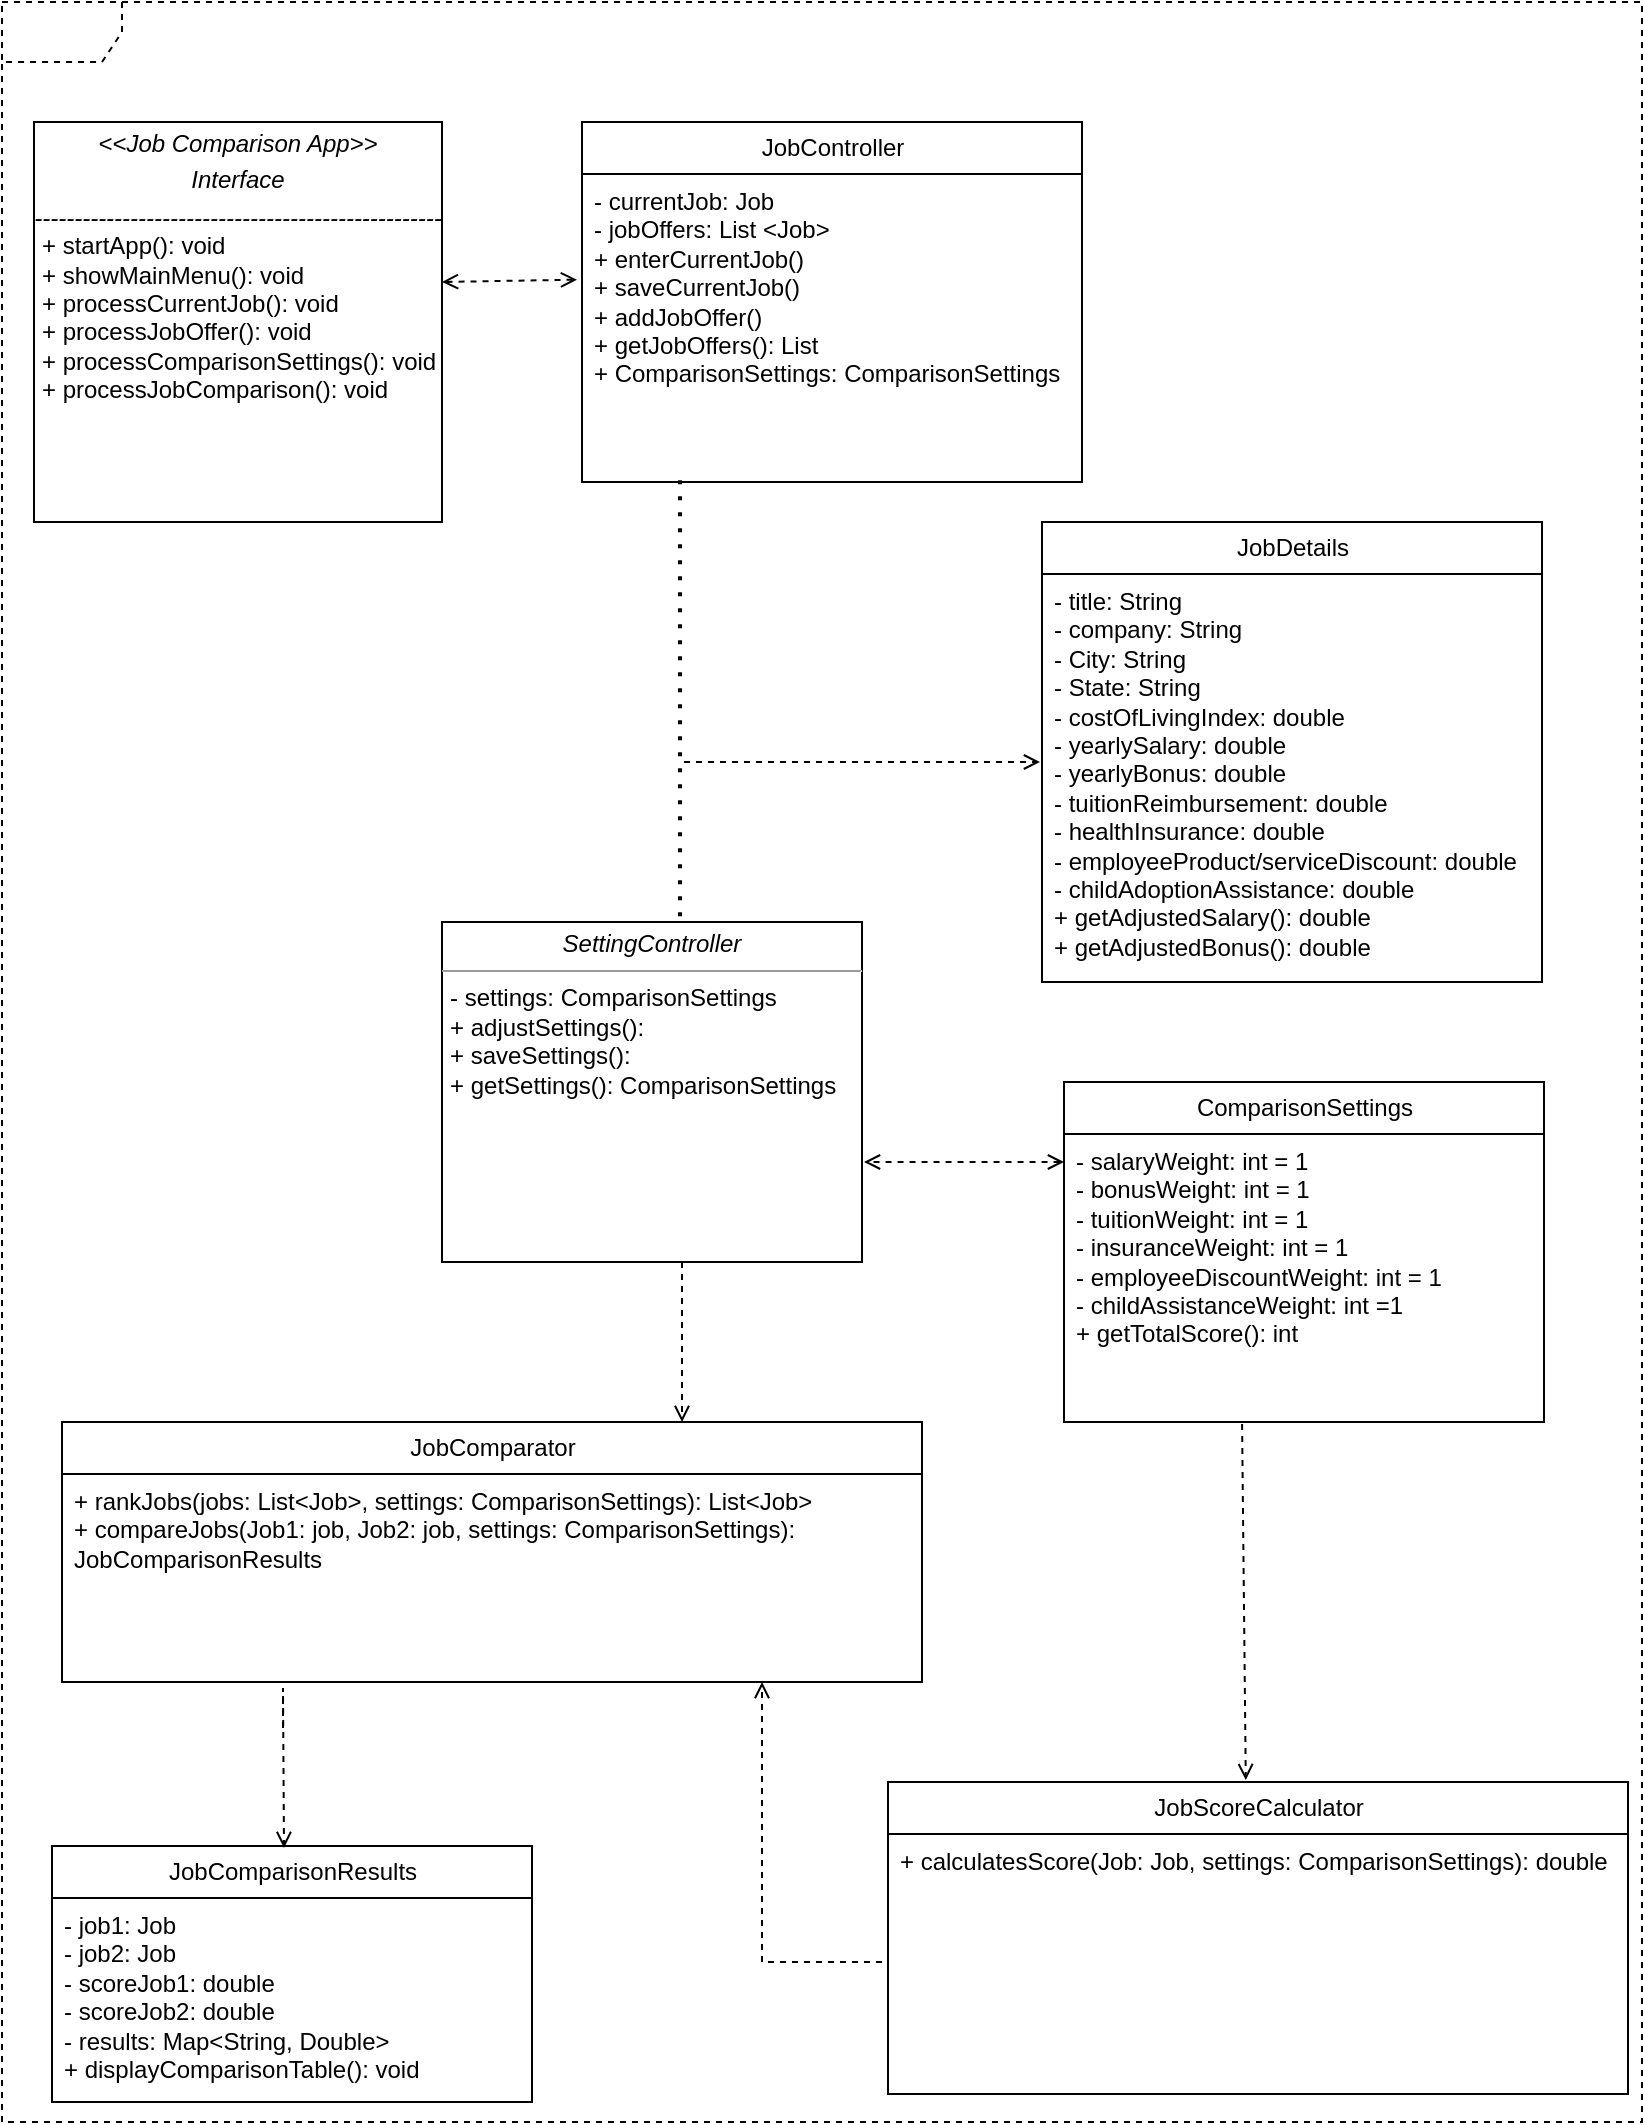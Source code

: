 <mxfile version="26.0.10">
  <diagram name="Page-1" id="c4acf3e9-155e-7222-9cf6-157b1a14988f">
    <mxGraphModel dx="2074" dy="761" grid="1" gridSize="10" guides="1" tooltips="1" connect="1" arrows="1" fold="1" page="1" pageScale="1" pageWidth="850" pageHeight="1100" background="none" math="0" shadow="0">
      <root>
        <mxCell id="0" />
        <mxCell id="1" parent="0" />
        <mxCell id="17acba5748e5396b-1" value="" style="shape=umlFrame;whiteSpace=wrap;html=1;rounded=0;shadow=0;comic=0;labelBackgroundColor=none;strokeWidth=1;fontFamily=Verdana;fontSize=10;align=center;dashed=1;" parent="1" vertex="1">
          <mxGeometry x="20" y="20" width="820" height="1060" as="geometry" />
        </mxCell>
        <mxCell id="17acba5748e5396b-20" value="&lt;font style=&quot;font-size: 12px;&quot; face=&quot;Helvetica&quot;&gt;JobController&lt;/font&gt;" style="swimlane;html=1;fontStyle=0;childLayout=stackLayout;horizontal=1;startSize=26;fillColor=none;horizontalStack=0;resizeParent=1;resizeLast=0;collapsible=1;marginBottom=0;swimlaneFillColor=#ffffff;rounded=0;shadow=0;comic=0;labelBackgroundColor=none;strokeWidth=1;fontFamily=Verdana;fontSize=10;align=center;" parent="1" vertex="1">
          <mxGeometry x="310" y="80" width="250" height="180" as="geometry">
            <mxRectangle x="355" y="87" width="90" height="30" as="alternateBounds" />
          </mxGeometry>
        </mxCell>
        <mxCell id="17acba5748e5396b-21" value="- currentJob: Job&lt;div&gt;- jobOffers: List &amp;lt;Job&amp;gt;&lt;/div&gt;&lt;div&gt;+ enterCurrentJob()&lt;/div&gt;&lt;div&gt;+ saveCurrentJob()&lt;/div&gt;&lt;div&gt;+ addJobOffer()&lt;/div&gt;&lt;div&gt;+ getJobOffers(): List&lt;/div&gt;&lt;div&gt;+&amp;nbsp;&lt;span style=&quot;text-wrap-mode: nowrap; background-color: transparent; color: light-dark(rgb(0, 0, 0), rgb(255, 255, 255));&quot;&gt;ComparisonSettings:&amp;nbsp;&lt;/span&gt;&lt;span style=&quot;text-wrap-mode: nowrap; background-color: transparent; color: light-dark(rgb(0, 0, 0), rgb(255, 255, 255));&quot;&gt;ComparisonSettings&lt;/span&gt;&lt;/div&gt;" style="text;html=1;strokeColor=none;fillColor=none;align=left;verticalAlign=top;spacingLeft=4;spacingRight=4;whiteSpace=wrap;overflow=hidden;rotatable=0;points=[[0,0.5],[1,0.5]];portConstraint=eastwest;" parent="17acba5748e5396b-20" vertex="1">
          <mxGeometry y="26" width="250" height="154" as="geometry" />
        </mxCell>
        <mxCell id="17acba5748e5396b-30" value="&lt;font style=&quot;font-size: 12px;&quot; face=&quot;Helvetica&quot;&gt;JobDetails&lt;/font&gt;" style="swimlane;html=1;fontStyle=0;childLayout=stackLayout;horizontal=1;startSize=26;fillColor=none;horizontalStack=0;resizeParent=1;resizeLast=0;collapsible=1;marginBottom=0;swimlaneFillColor=#ffffff;rounded=0;shadow=0;comic=0;labelBackgroundColor=none;strokeWidth=1;fontFamily=Verdana;fontSize=10;align=center;" parent="1" vertex="1">
          <mxGeometry x="540" y="280" width="250" height="230" as="geometry" />
        </mxCell>
        <mxCell id="17acba5748e5396b-31" value="- title: String&lt;div&gt;- company: String&lt;/div&gt;&lt;div&gt;- City: String&lt;/div&gt;&lt;div&gt;- State: String&lt;/div&gt;&lt;div&gt;- costOfLivingIndex: double&lt;/div&gt;&lt;div&gt;- yearlySalary: double&lt;/div&gt;&lt;div&gt;- yearlyBonus: double&lt;/div&gt;&lt;div&gt;- tuitionReimbursement: double&lt;/div&gt;&lt;div&gt;- healthInsurance: double&lt;/div&gt;&lt;div&gt;- employeeProduct/serviceDiscount: double&lt;/div&gt;&lt;div&gt;- childAdoptionAssistance: double&lt;/div&gt;&lt;div&gt;+ getAdjustedSalary(): double&lt;/div&gt;&lt;div&gt;+ getAdjustedBonus(): double&lt;/div&gt;" style="text;html=1;strokeColor=none;fillColor=none;align=left;verticalAlign=top;spacingLeft=4;spacingRight=4;whiteSpace=wrap;overflow=hidden;rotatable=0;points=[[0,0.5],[1,0.5]];portConstraint=eastwest;" parent="17acba5748e5396b-30" vertex="1">
          <mxGeometry y="26" width="250" height="204" as="geometry" />
        </mxCell>
        <mxCell id="17acba5748e5396b-44" value="&lt;font style=&quot;font-size: 12px;&quot; face=&quot;Helvetica&quot;&gt;JobScoreCalculator&lt;/font&gt;" style="swimlane;html=1;fontStyle=0;childLayout=stackLayout;horizontal=1;startSize=26;fillColor=none;horizontalStack=0;resizeParent=1;resizeLast=0;collapsible=1;marginBottom=0;swimlaneFillColor=#ffffff;rounded=0;shadow=0;comic=0;labelBackgroundColor=none;strokeWidth=1;fontFamily=Verdana;fontSize=10;align=center;" parent="1" vertex="1">
          <mxGeometry x="463" y="910" width="370" height="156" as="geometry" />
        </mxCell>
        <mxCell id="17acba5748e5396b-45" value="+ calculatesScore(Job: Job, settings: ComparisonSettings): double" style="text;html=1;strokeColor=none;fillColor=none;align=left;verticalAlign=top;spacingLeft=4;spacingRight=4;whiteSpace=wrap;overflow=hidden;rotatable=0;points=[[0,0.5],[1,0.5]];portConstraint=eastwest;" parent="17acba5748e5396b-44" vertex="1">
          <mxGeometry y="26" width="370" height="130" as="geometry" />
        </mxCell>
        <mxCell id="5d2195bd80daf111-1" value="&lt;font style=&quot;font-size: 12px;&quot; face=&quot;Helvetica&quot;&gt;JobComparator&lt;/font&gt;" style="swimlane;html=1;fontStyle=0;childLayout=stackLayout;horizontal=1;startSize=26;fillColor=none;horizontalStack=0;resizeParent=1;resizeLast=0;collapsible=1;marginBottom=0;swimlaneFillColor=#ffffff;rounded=0;shadow=0;comic=0;labelBackgroundColor=none;strokeWidth=1;fontFamily=Verdana;fontSize=10;align=center;" parent="1" vertex="1">
          <mxGeometry x="50" y="730" width="430" height="130" as="geometry" />
        </mxCell>
        <mxCell id="5d2195bd80daf111-2" value="+ rankJobs(jobs: List&amp;lt;Job&amp;gt;, settings: ComparisonSettings): List&amp;lt;Job&amp;gt;&lt;div&gt;+ compareJobs(Job1: job, Job2: job, settings: ComparisonSettings): JobComparisonResults&lt;/div&gt;" style="text;html=1;strokeColor=none;fillColor=none;align=left;verticalAlign=top;spacingLeft=4;spacingRight=4;whiteSpace=wrap;overflow=hidden;rotatable=0;points=[[0,0.5],[1,0.5]];portConstraint=eastwest;" parent="5d2195bd80daf111-1" vertex="1">
          <mxGeometry y="26" width="430" height="74" as="geometry" />
        </mxCell>
        <mxCell id="5d2195bd80daf111-5" value="&lt;font style=&quot;font-size: 12px;&quot; face=&quot;Helvetica&quot;&gt;ComparisonSettings&lt;/font&gt;" style="swimlane;html=1;fontStyle=0;childLayout=stackLayout;horizontal=1;startSize=26;fillColor=none;horizontalStack=0;resizeParent=1;resizeLast=0;collapsible=1;marginBottom=0;swimlaneFillColor=#ffffff;rounded=0;shadow=0;comic=0;labelBackgroundColor=none;strokeWidth=1;fontFamily=Verdana;fontSize=10;align=center;" parent="1" vertex="1">
          <mxGeometry x="551" y="560" width="240" height="170" as="geometry" />
        </mxCell>
        <mxCell id="5d2195bd80daf111-6" value="- salaryWeight: int = 1&lt;div&gt;- bonusWeight: int = 1&lt;/div&gt;&lt;div&gt;- tuitionWeight: int = 1&lt;/div&gt;&lt;div&gt;- insuranceWeight: int = 1&lt;/div&gt;&lt;div&gt;- employeeDiscountWeight: int = 1&lt;/div&gt;&lt;div&gt;- childAssistanceWeight: int =1&lt;/div&gt;&lt;div&gt;+ getTotalScore(): int&lt;/div&gt;" style="text;html=1;strokeColor=none;fillColor=none;align=left;verticalAlign=top;spacingLeft=4;spacingRight=4;whiteSpace=wrap;overflow=hidden;rotatable=0;points=[[0,0.5],[1,0.5]];portConstraint=eastwest;" parent="5d2195bd80daf111-5" vertex="1">
          <mxGeometry y="26" width="240" height="144" as="geometry" />
        </mxCell>
        <mxCell id="5d2195bd80daf111-18" value="&lt;p style=&quot;margin:0px;margin-top:4px;text-align:center;&quot;&gt;&lt;i&gt;&amp;lt;&amp;lt;Job Comparison App&amp;gt;&amp;gt;&lt;/i&gt;&lt;br&gt;&lt;/p&gt;&lt;p style=&quot;margin:0px;margin-top:4px;text-align:center;&quot;&gt;&lt;i&gt;Interface&lt;/i&gt;&lt;/p&gt;&lt;p style=&quot;margin:0px;margin-top:4px;text-align:center;&quot;&gt;&lt;i&gt;---------------------------------------------------&lt;/i&gt;&lt;/p&gt;&lt;p style=&quot;margin:0px;margin-left:4px;&quot;&gt;+ startApp(): void&lt;/p&gt;&lt;p style=&quot;margin:0px;margin-left:4px;&quot;&gt;+ showMainMenu(): void&lt;br&gt;+ processCurrentJob(): void&lt;/p&gt;&lt;p style=&quot;margin:0px;margin-left:4px;&quot;&gt;+ processJobOffer(): void&lt;/p&gt;&lt;p style=&quot;margin:0px;margin-left:4px;&quot;&gt;+ processComparisonSettings(): void&lt;/p&gt;&lt;p style=&quot;margin:0px;margin-left:4px;&quot;&gt;+ processJobComparison(): void&lt;/p&gt;" style="verticalAlign=top;align=left;overflow=fill;fontSize=12;fontFamily=Helvetica;html=1;rounded=0;shadow=0;comic=0;labelBackgroundColor=none;strokeWidth=1" parent="1" vertex="1">
          <mxGeometry x="36" y="80" width="204" height="200" as="geometry" />
        </mxCell>
        <mxCell id="wpZXHxEVDuKEj6VhSZ7Y-1" value="" style="endArrow=open;startArrow=open;html=1;rounded=0;startFill=0;dashed=1;endFill=0;exitX=-0.01;exitY=0.343;exitDx=0;exitDy=0;exitPerimeter=0;" edge="1" parent="1" source="17acba5748e5396b-21">
          <mxGeometry width="50" height="50" relative="1" as="geometry">
            <mxPoint x="230" y="160" as="sourcePoint" />
            <mxPoint x="240" y="160" as="targetPoint" />
            <Array as="points" />
          </mxGeometry>
        </mxCell>
        <mxCell id="wpZXHxEVDuKEj6VhSZ7Y-2" value="" style="endArrow=none;dashed=1;html=1;dashPattern=1 3;strokeWidth=2;rounded=0;" edge="1" parent="1" source="5d2195bd80daf111-10">
          <mxGeometry width="50" height="50" relative="1" as="geometry">
            <mxPoint x="439.282" y="250" as="sourcePoint" />
            <mxPoint x="430.723" y="480" as="targetPoint" />
          </mxGeometry>
        </mxCell>
        <mxCell id="wpZXHxEVDuKEj6VhSZ7Y-3" value="" style="endArrow=none;dashed=1;html=1;dashPattern=1 3;strokeWidth=2;rounded=0;exitX=0.196;exitY=0.994;exitDx=0;exitDy=0;exitPerimeter=0;" edge="1" parent="1" source="17acba5748e5396b-21">
          <mxGeometry width="50" height="50" relative="1" as="geometry">
            <mxPoint x="359" y="270" as="sourcePoint" />
            <mxPoint x="359" y="481" as="targetPoint" />
          </mxGeometry>
        </mxCell>
        <mxCell id="5d2195bd80daf111-10" value="&lt;p style=&quot;margin:0px;margin-top:4px;text-align:center;&quot;&gt;&lt;i&gt;SettingController&lt;/i&gt;&lt;/p&gt;&lt;hr size=&quot;1&quot;&gt;&lt;p style=&quot;margin:0px;margin-left:4px;&quot;&gt;- settings: ComparisonSettings&lt;/p&gt;&lt;p style=&quot;margin:0px;margin-left:4px;&quot;&gt;+ adjustSettings():&lt;/p&gt;&lt;p style=&quot;margin:0px;margin-left:4px;&quot;&gt;+ saveSettings():&lt;/p&gt;&lt;p style=&quot;margin:0px;margin-left:4px;&quot;&gt;+ getSettings():&amp;nbsp;&lt;span style=&quot;background-color: transparent; color: light-dark(rgb(0, 0, 0), rgb(255, 255, 255));&quot;&gt;ComparisonSettings&lt;/span&gt;&lt;/p&gt;" style="verticalAlign=top;align=left;overflow=fill;fontSize=12;fontFamily=Helvetica;html=1;rounded=0;shadow=0;comic=0;labelBackgroundColor=none;strokeWidth=1" parent="1" vertex="1">
          <mxGeometry x="240" y="480" width="210" height="170" as="geometry" />
        </mxCell>
        <mxCell id="wpZXHxEVDuKEj6VhSZ7Y-5" value="" style="endArrow=open;html=1;rounded=0;dashed=1;endFill=0;" edge="1" parent="1">
          <mxGeometry width="50" height="50" relative="1" as="geometry">
            <mxPoint x="361" y="400" as="sourcePoint" />
            <mxPoint x="539" y="400" as="targetPoint" />
          </mxGeometry>
        </mxCell>
        <mxCell id="wpZXHxEVDuKEj6VhSZ7Y-6" value="" style="endArrow=open;startArrow=open;html=1;rounded=0;startFill=0;dashed=1;endFill=0;" edge="1" parent="1">
          <mxGeometry width="50" height="50" relative="1" as="geometry">
            <mxPoint x="551" y="600" as="sourcePoint" />
            <mxPoint x="451" y="600" as="targetPoint" />
            <Array as="points">
              <mxPoint x="491" y="600" />
            </Array>
          </mxGeometry>
        </mxCell>
        <mxCell id="wpZXHxEVDuKEj6VhSZ7Y-9" value="" style="endArrow=open;html=1;rounded=0;dashed=1;endFill=0;entryX=0.473;entryY=-0.013;entryDx=0;entryDy=0;exitX=0.371;exitY=1;exitDx=0;exitDy=0;exitPerimeter=0;entryPerimeter=0;" edge="1" parent="1">
          <mxGeometry width="50" height="50" relative="1" as="geometry">
            <mxPoint x="640.04" y="731" as="sourcePoint" />
            <mxPoint x="641.9" y="909.05" as="targetPoint" />
            <Array as="points" />
          </mxGeometry>
        </mxCell>
        <mxCell id="wpZXHxEVDuKEj6VhSZ7Y-10" value="&lt;font style=&quot;font-size: 12px;&quot; face=&quot;Helvetica&quot;&gt;JobComparisonResults&lt;/font&gt;" style="swimlane;html=1;fontStyle=0;childLayout=stackLayout;horizontal=1;startSize=26;fillColor=none;horizontalStack=0;resizeParent=1;resizeLast=0;collapsible=1;marginBottom=0;swimlaneFillColor=#ffffff;rounded=0;shadow=0;comic=0;labelBackgroundColor=none;strokeWidth=1;fontFamily=Verdana;fontSize=10;align=center;" vertex="1" parent="1">
          <mxGeometry x="45" y="942" width="240" height="128" as="geometry" />
        </mxCell>
        <mxCell id="wpZXHxEVDuKEj6VhSZ7Y-11" value="- job1: Job&lt;div&gt;- job2: Job&lt;/div&gt;&lt;div&gt;- scoreJob1: double&lt;/div&gt;&lt;div&gt;- scoreJob2: double&lt;/div&gt;&lt;div&gt;- results: Map&amp;lt;String, Double&amp;gt;&lt;/div&gt;&lt;div&gt;+ displayComparisonTable(): void&lt;/div&gt;" style="text;html=1;strokeColor=none;fillColor=none;align=left;verticalAlign=top;spacingLeft=4;spacingRight=4;whiteSpace=wrap;overflow=hidden;rotatable=0;points=[[0,0.5],[1,0.5]];portConstraint=eastwest;" vertex="1" parent="wpZXHxEVDuKEj6VhSZ7Y-10">
          <mxGeometry y="26" width="240" height="94" as="geometry" />
        </mxCell>
        <mxCell id="wpZXHxEVDuKEj6VhSZ7Y-12" value="" style="endArrow=open;html=1;rounded=0;dashed=1;endFill=0;" edge="1" parent="1">
          <mxGeometry width="50" height="50" relative="1" as="geometry">
            <mxPoint x="460" y="1000" as="sourcePoint" />
            <mxPoint x="400" y="860" as="targetPoint" />
            <Array as="points">
              <mxPoint x="400" y="1000" />
            </Array>
          </mxGeometry>
        </mxCell>
        <mxCell id="wpZXHxEVDuKEj6VhSZ7Y-13" value="" style="endArrow=open;html=1;rounded=0;dashed=1;endFill=0;" edge="1" parent="1">
          <mxGeometry width="50" height="50" relative="1" as="geometry">
            <mxPoint x="160.5" y="883" as="sourcePoint" />
            <mxPoint x="161" y="943" as="targetPoint" />
            <Array as="points">
              <mxPoint x="160.5" y="863" />
            </Array>
          </mxGeometry>
        </mxCell>
        <mxCell id="wpZXHxEVDuKEj6VhSZ7Y-15" value="" style="endArrow=open;html=1;rounded=0;dashed=1;endFill=0;" edge="1" parent="1">
          <mxGeometry width="50" height="50" relative="1" as="geometry">
            <mxPoint x="360" y="650" as="sourcePoint" />
            <mxPoint x="360" y="730" as="targetPoint" />
            <Array as="points" />
          </mxGeometry>
        </mxCell>
      </root>
    </mxGraphModel>
  </diagram>
</mxfile>
